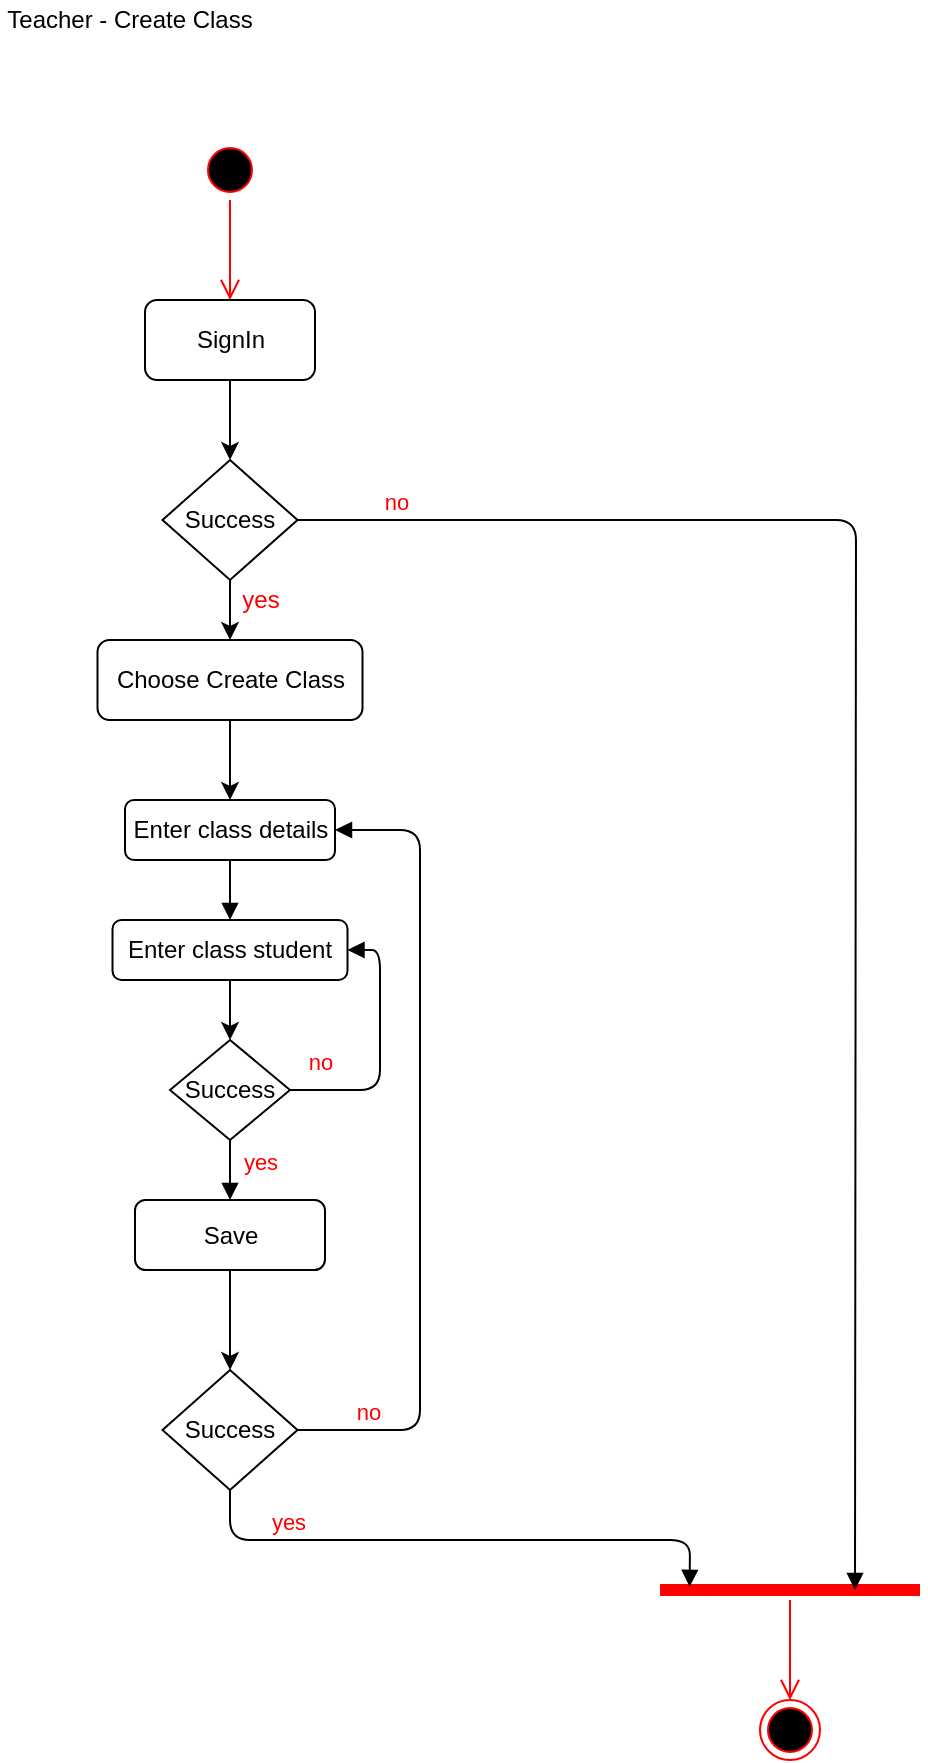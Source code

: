 <mxfile version="14.4.9" type="device"><diagram id="8ZwmYpyhD16d6OSZrNVb" name="Page-1"><mxGraphModel dx="1038" dy="548" grid="1" gridSize="10" guides="1" tooltips="1" connect="1" arrows="1" fold="1" page="1" pageScale="1" pageWidth="827" pageHeight="1169" math="0" shadow="0"><root><mxCell id="0"/><mxCell id="1" parent="0"/><mxCell id="GLordSHvu_Q38DEzcELr-1" value="Teacher - Create Class" style="text;html=1;strokeColor=none;fillColor=none;align=center;verticalAlign=middle;whiteSpace=wrap;rounded=0;" parent="1" vertex="1"><mxGeometry x="50" y="50" width="130" height="20" as="geometry"/></mxCell><mxCell id="GLordSHvu_Q38DEzcELr-2" value="" style="ellipse;html=1;shape=startState;fillColor=#000000;strokeColor=#ff0000;" parent="1" vertex="1"><mxGeometry x="150" y="120" width="30" height="30" as="geometry"/></mxCell><mxCell id="GLordSHvu_Q38DEzcELr-3" value="" style="edgeStyle=orthogonalEdgeStyle;html=1;verticalAlign=bottom;endArrow=open;endSize=8;strokeColor=#ff0000;entryX=0.5;entryY=0;entryDx=0;entryDy=0;" parent="1" source="GLordSHvu_Q38DEzcELr-2" target="GLordSHvu_Q38DEzcELr-4" edge="1"><mxGeometry relative="1" as="geometry"><mxPoint x="165" y="210" as="targetPoint"/></mxGeometry></mxCell><mxCell id="GLordSHvu_Q38DEzcELr-4" value="SignIn" style="rounded=1;whiteSpace=wrap;html=1;" parent="1" vertex="1"><mxGeometry x="122.5" y="200" width="85" height="40" as="geometry"/></mxCell><mxCell id="GLordSHvu_Q38DEzcELr-5" value="Success" style="rhombus;whiteSpace=wrap;html=1;" parent="1" vertex="1"><mxGeometry x="131.25" y="280" width="67.5" height="60" as="geometry"/></mxCell><mxCell id="GLordSHvu_Q38DEzcELr-6" value="" style="endArrow=classic;html=1;exitX=0.5;exitY=1;exitDx=0;exitDy=0;entryX=0.5;entryY=0;entryDx=0;entryDy=0;" parent="1" source="GLordSHvu_Q38DEzcELr-4" target="GLordSHvu_Q38DEzcELr-5" edge="1"><mxGeometry width="50" height="50" relative="1" as="geometry"><mxPoint x="390" y="290" as="sourcePoint"/><mxPoint x="440" y="240" as="targetPoint"/></mxGeometry></mxCell><mxCell id="GLordSHvu_Q38DEzcELr-7" value="Choose Create Class" style="rounded=1;whiteSpace=wrap;html=1;" parent="1" vertex="1"><mxGeometry x="98.75" y="370" width="132.5" height="40" as="geometry"/></mxCell><mxCell id="GLordSHvu_Q38DEzcELr-8" value="" style="endArrow=classic;html=1;exitX=0.5;exitY=1;exitDx=0;exitDy=0;entryX=0.5;entryY=0;entryDx=0;entryDy=0;" parent="1" source="GLordSHvu_Q38DEzcELr-5" target="GLordSHvu_Q38DEzcELr-7" edge="1"><mxGeometry width="50" height="50" relative="1" as="geometry"><mxPoint x="390" y="290" as="sourcePoint"/><mxPoint x="440" y="240" as="targetPoint"/></mxGeometry></mxCell><mxCell id="GLordSHvu_Q38DEzcELr-9" value="Enter class details" style="rounded=1;whiteSpace=wrap;html=1;" parent="1" vertex="1"><mxGeometry x="112.5" y="450" width="105" height="30" as="geometry"/></mxCell><mxCell id="GLordSHvu_Q38DEzcELr-10" value="" style="endArrow=classic;html=1;exitX=0.5;exitY=1;exitDx=0;exitDy=0;entryX=0.5;entryY=0;entryDx=0;entryDy=0;" parent="1" source="GLordSHvu_Q38DEzcELr-7" target="GLordSHvu_Q38DEzcELr-9" edge="1"><mxGeometry width="50" height="50" relative="1" as="geometry"><mxPoint x="390" y="290" as="sourcePoint"/><mxPoint x="440" y="240" as="targetPoint"/></mxGeometry></mxCell><mxCell id="GLordSHvu_Q38DEzcELr-11" value="Save" style="rounded=1;whiteSpace=wrap;html=1;" parent="1" vertex="1"><mxGeometry x="117.5" y="650" width="95" height="35" as="geometry"/></mxCell><mxCell id="GLordSHvu_Q38DEzcELr-13" value="Success" style="rhombus;whiteSpace=wrap;html=1;" parent="1" vertex="1"><mxGeometry x="131.25" y="735" width="67.5" height="60" as="geometry"/></mxCell><mxCell id="GLordSHvu_Q38DEzcELr-14" value="" style="endArrow=classic;html=1;exitX=0.5;exitY=1;exitDx=0;exitDy=0;entryX=0.5;entryY=0;entryDx=0;entryDy=0;" parent="1" source="GLordSHvu_Q38DEzcELr-11" target="GLordSHvu_Q38DEzcELr-13" edge="1"><mxGeometry width="50" height="50" relative="1" as="geometry"><mxPoint x="390" y="440" as="sourcePoint"/><mxPoint x="440" y="390" as="targetPoint"/></mxGeometry></mxCell><mxCell id="GLordSHvu_Q38DEzcELr-15" value="" style="shape=line;html=1;strokeWidth=6;strokeColor=#ff0000;" parent="1" vertex="1"><mxGeometry x="380" y="840" width="130" height="10" as="geometry"/></mxCell><mxCell id="GLordSHvu_Q38DEzcELr-16" value="" style="edgeStyle=orthogonalEdgeStyle;html=1;verticalAlign=bottom;endArrow=open;endSize=8;strokeColor=#ff0000;entryX=0.5;entryY=0;entryDx=0;entryDy=0;" parent="1" source="GLordSHvu_Q38DEzcELr-15" edge="1" target="GLordSHvu_Q38DEzcELr-17"><mxGeometry relative="1" as="geometry"><mxPoint x="445" y="780" as="targetPoint"/></mxGeometry></mxCell><mxCell id="GLordSHvu_Q38DEzcELr-17" value="" style="ellipse;html=1;shape=endState;fillColor=#000000;strokeColor=#ff0000;" parent="1" vertex="1"><mxGeometry x="430" y="900" width="30" height="30" as="geometry"/></mxCell><mxCell id="GLordSHvu_Q38DEzcELr-18" value="&lt;font color=&quot;#ff0000&quot;&gt;yes&lt;/font&gt;" style="html=1;verticalAlign=bottom;endArrow=block;exitX=0.5;exitY=1;exitDx=0;exitDy=0;entryX=0.114;entryY=0.34;entryDx=0;entryDy=0;entryPerimeter=0;" parent="1" source="GLordSHvu_Q38DEzcELr-13" target="GLordSHvu_Q38DEzcELr-15" edge="1"><mxGeometry x="-0.609" width="80" relative="1" as="geometry"><mxPoint x="370" y="610" as="sourcePoint"/><mxPoint x="400" y="650" as="targetPoint"/><Array as="points"><mxPoint x="165" y="820"/><mxPoint x="395" y="820"/></Array><mxPoint x="-1" as="offset"/></mxGeometry></mxCell><mxCell id="GLordSHvu_Q38DEzcELr-19" value="&lt;font color=&quot;#ff0000&quot;&gt;no&lt;/font&gt;" style="html=1;verticalAlign=bottom;endArrow=block;exitX=1;exitY=0.5;exitDx=0;exitDy=0;entryX=1;entryY=0.5;entryDx=0;entryDy=0;" parent="1" source="GLordSHvu_Q38DEzcELr-13" target="GLordSHvu_Q38DEzcELr-9" edge="1"><mxGeometry x="-0.824" width="80" relative="1" as="geometry"><mxPoint x="370" y="610" as="sourcePoint"/><mxPoint x="270" y="620" as="targetPoint"/><Array as="points"><mxPoint x="260" y="765"/><mxPoint x="260" y="465"/></Array><mxPoint as="offset"/></mxGeometry></mxCell><mxCell id="GLordSHvu_Q38DEzcELr-21" value="&lt;font color=&quot;#ff0000&quot;&gt;no&lt;/font&gt;" style="html=1;verticalAlign=bottom;endArrow=block;exitX=1;exitY=0.5;exitDx=0;exitDy=0;entryX=0.75;entryY=0.5;entryDx=0;entryDy=0;entryPerimeter=0;" parent="1" source="GLordSHvu_Q38DEzcELr-5" target="GLordSHvu_Q38DEzcELr-15" edge="1"><mxGeometry x="-0.879" width="80" relative="1" as="geometry"><mxPoint x="370" y="390" as="sourcePoint"/><mxPoint x="470" y="310" as="targetPoint"/><Array as="points"><mxPoint x="478" y="310"/></Array><mxPoint as="offset"/></mxGeometry></mxCell><mxCell id="GLordSHvu_Q38DEzcELr-25" value="&lt;font color=&quot;#ff0000&quot;&gt;yes&lt;/font&gt;" style="text;html=1;align=center;verticalAlign=middle;resizable=0;points=[];autosize=1;" parent="1" vertex="1"><mxGeometry x="165" y="340" width="30" height="20" as="geometry"/></mxCell><mxCell id="Z8EEOvnhP8ePvtoXArzp-1" value="Enter class student" style="rounded=1;whiteSpace=wrap;html=1;" vertex="1" parent="1"><mxGeometry x="106.25" y="510" width="117.5" height="30" as="geometry"/></mxCell><mxCell id="Z8EEOvnhP8ePvtoXArzp-2" value="" style="html=1;verticalAlign=bottom;endArrow=block;exitX=0.5;exitY=1;exitDx=0;exitDy=0;entryX=0.5;entryY=0;entryDx=0;entryDy=0;" edge="1" parent="1" source="GLordSHvu_Q38DEzcELr-9" target="Z8EEOvnhP8ePvtoXArzp-1"><mxGeometry x="0.333" y="25" width="80" relative="1" as="geometry"><mxPoint x="330" y="490" as="sourcePoint"/><mxPoint x="410" y="490" as="targetPoint"/><mxPoint as="offset"/></mxGeometry></mxCell><mxCell id="Z8EEOvnhP8ePvtoXArzp-4" value="Success" style="rhombus;whiteSpace=wrap;html=1;" vertex="1" parent="1"><mxGeometry x="135" y="570" width="60" height="50" as="geometry"/></mxCell><mxCell id="Z8EEOvnhP8ePvtoXArzp-5" value="" style="endArrow=classic;html=1;exitX=0.5;exitY=1;exitDx=0;exitDy=0;entryX=0.5;entryY=0;entryDx=0;entryDy=0;" edge="1" parent="1" source="Z8EEOvnhP8ePvtoXArzp-1" target="Z8EEOvnhP8ePvtoXArzp-4"><mxGeometry width="50" height="50" relative="1" as="geometry"><mxPoint x="390" y="520" as="sourcePoint"/><mxPoint x="440" y="470" as="targetPoint"/></mxGeometry></mxCell><mxCell id="Z8EEOvnhP8ePvtoXArzp-6" value="&lt;font color=&quot;#ff0000&quot;&gt;yes&lt;/font&gt;" style="html=1;verticalAlign=bottom;endArrow=block;exitX=0.5;exitY=1;exitDx=0;exitDy=0;entryX=0.5;entryY=0;entryDx=0;entryDy=0;" edge="1" parent="1" source="Z8EEOvnhP8ePvtoXArzp-4" target="GLordSHvu_Q38DEzcELr-11"><mxGeometry x="0.333" y="15" width="80" relative="1" as="geometry"><mxPoint x="370" y="490" as="sourcePoint"/><mxPoint x="450" y="490" as="targetPoint"/><mxPoint as="offset"/></mxGeometry></mxCell><mxCell id="Z8EEOvnhP8ePvtoXArzp-7" value="&lt;font color=&quot;#ff0000&quot;&gt;no&lt;/font&gt;" style="html=1;verticalAlign=bottom;endArrow=block;exitX=1;exitY=0.5;exitDx=0;exitDy=0;entryX=1;entryY=0.5;entryDx=0;entryDy=0;" edge="1" parent="1" source="Z8EEOvnhP8ePvtoXArzp-4" target="Z8EEOvnhP8ePvtoXArzp-1"><mxGeometry x="-0.771" y="5" width="80" relative="1" as="geometry"><mxPoint x="370" y="490" as="sourcePoint"/><mxPoint x="450" y="490" as="targetPoint"/><Array as="points"><mxPoint x="240" y="595"/><mxPoint x="240" y="525"/></Array><mxPoint as="offset"/></mxGeometry></mxCell></root></mxGraphModel></diagram></mxfile>